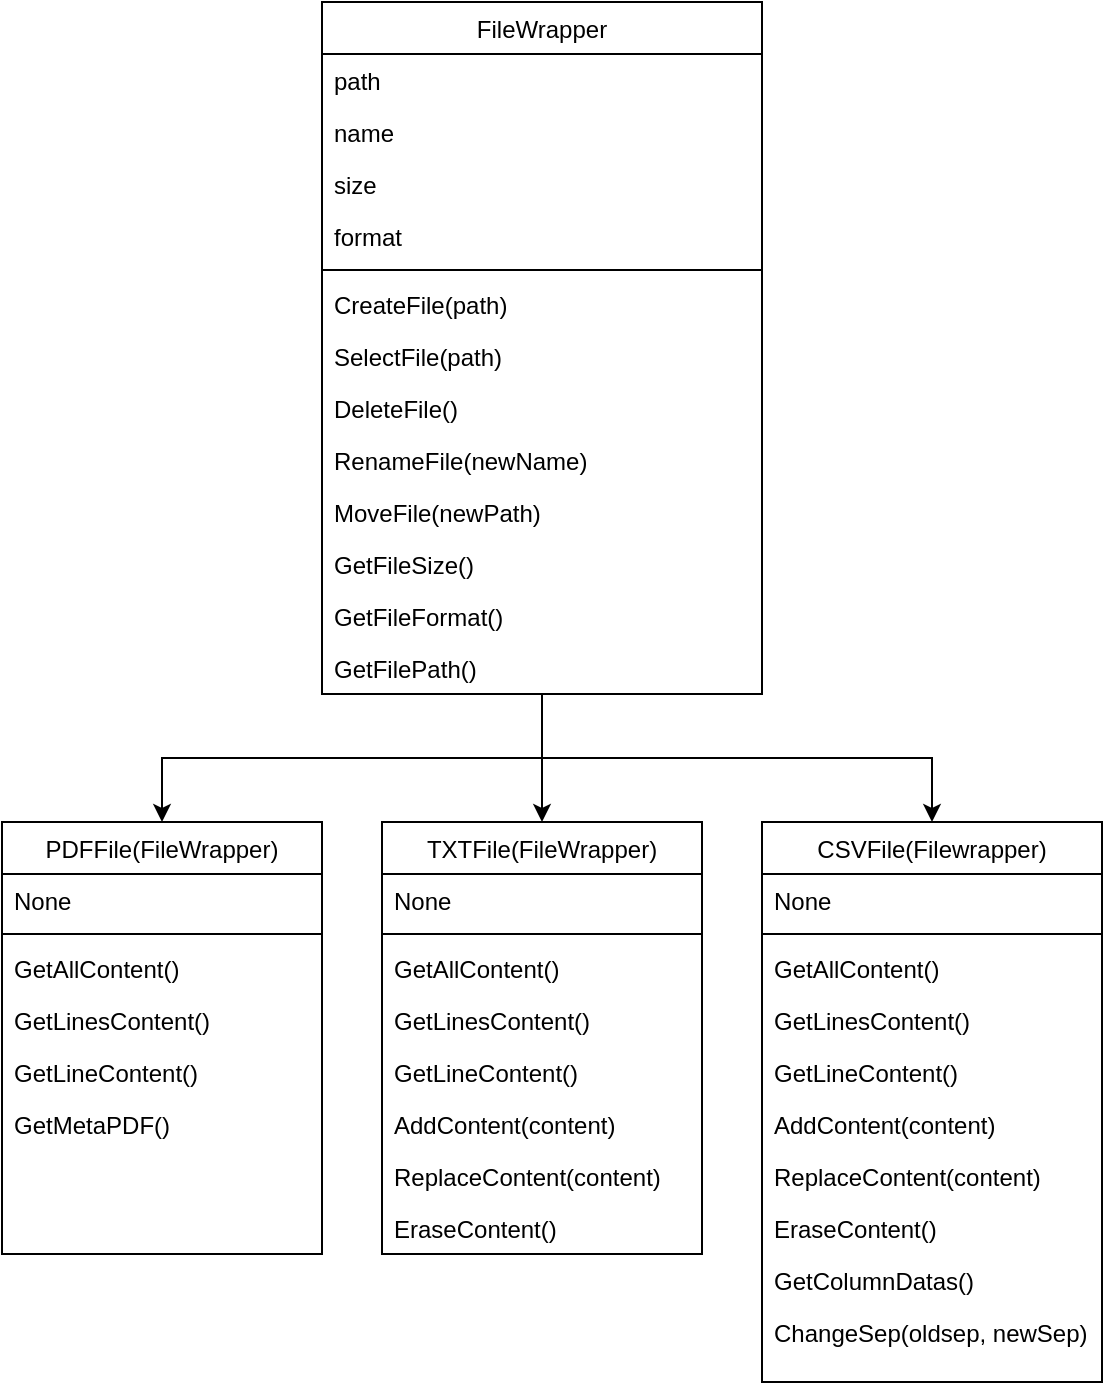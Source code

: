 <mxfile version="20.6.0" type="device"><diagram id="C5RBs43oDa-KdzZeNtuy" name="Page-1"><mxGraphModel dx="2858" dy="2172" grid="1" gridSize="10" guides="1" tooltips="1" connect="1" arrows="1" fold="1" page="1" pageScale="1" pageWidth="827" pageHeight="1169" math="0" shadow="0"><root><mxCell id="WIyWlLk6GJQsqaUBKTNV-0"/><mxCell id="WIyWlLk6GJQsqaUBKTNV-1" parent="WIyWlLk6GJQsqaUBKTNV-0"/><mxCell id="eZIReCkeMLkMyRkRycrE-45" value="" style="edgeStyle=orthogonalEdgeStyle;rounded=0;orthogonalLoop=1;jettySize=auto;html=1;entryX=0.5;entryY=0;entryDx=0;entryDy=0;" edge="1" parent="WIyWlLk6GJQsqaUBKTNV-1" source="JMtDzeaHdEncIlvbiHia-33" target="JMtDzeaHdEncIlvbiHia-71"><mxGeometry relative="1" as="geometry"/></mxCell><mxCell id="JMtDzeaHdEncIlvbiHia-33" value="FileWrapper" style="swimlane;fontStyle=0;align=center;verticalAlign=top;childLayout=stackLayout;horizontal=1;startSize=26;horizontalStack=0;resizeParent=1;resizeLast=0;collapsible=1;marginBottom=0;rounded=0;shadow=0;strokeWidth=1;" parent="WIyWlLk6GJQsqaUBKTNV-1" vertex="1"><mxGeometry x="-90" y="-30" width="220" height="346" as="geometry"><mxRectangle x="550" y="140" width="160" height="26" as="alternateBounds"/></mxGeometry></mxCell><mxCell id="JMtDzeaHdEncIlvbiHia-34" value="path" style="text;align=left;verticalAlign=top;spacingLeft=4;spacingRight=4;overflow=hidden;rotatable=0;points=[[0,0.5],[1,0.5]];portConstraint=eastwest;" parent="JMtDzeaHdEncIlvbiHia-33" vertex="1"><mxGeometry y="26" width="220" height="26" as="geometry"/></mxCell><mxCell id="eZIReCkeMLkMyRkRycrE-24" value="name" style="text;align=left;verticalAlign=top;spacingLeft=4;spacingRight=4;overflow=hidden;rotatable=0;points=[[0,0.5],[1,0.5]];portConstraint=eastwest;" vertex="1" parent="JMtDzeaHdEncIlvbiHia-33"><mxGeometry y="52" width="220" height="26" as="geometry"/></mxCell><mxCell id="eZIReCkeMLkMyRkRycrE-25" value="size" style="text;align=left;verticalAlign=top;spacingLeft=4;spacingRight=4;overflow=hidden;rotatable=0;points=[[0,0.5],[1,0.5]];portConstraint=eastwest;" vertex="1" parent="JMtDzeaHdEncIlvbiHia-33"><mxGeometry y="78" width="220" height="26" as="geometry"/></mxCell><mxCell id="eZIReCkeMLkMyRkRycrE-26" value="format" style="text;align=left;verticalAlign=top;spacingLeft=4;spacingRight=4;overflow=hidden;rotatable=0;points=[[0,0.5],[1,0.5]];portConstraint=eastwest;" vertex="1" parent="JMtDzeaHdEncIlvbiHia-33"><mxGeometry y="104" width="220" height="26" as="geometry"/></mxCell><mxCell id="JMtDzeaHdEncIlvbiHia-39" value="" style="line;html=1;strokeWidth=1;align=left;verticalAlign=middle;spacingTop=-1;spacingLeft=3;spacingRight=3;rotatable=0;labelPosition=right;points=[];portConstraint=eastwest;" parent="JMtDzeaHdEncIlvbiHia-33" vertex="1"><mxGeometry y="130" width="220" height="8" as="geometry"/></mxCell><mxCell id="JMtDzeaHdEncIlvbiHia-40" value="CreateFile(path)&#10;" style="text;align=left;verticalAlign=top;spacingLeft=4;spacingRight=4;overflow=hidden;rotatable=0;points=[[0,0.5],[1,0.5]];portConstraint=eastwest;" parent="JMtDzeaHdEncIlvbiHia-33" vertex="1"><mxGeometry y="138" width="220" height="26" as="geometry"/></mxCell><mxCell id="JMtDzeaHdEncIlvbiHia-41" value="SelectFile(path)" style="text;align=left;verticalAlign=top;spacingLeft=4;spacingRight=4;overflow=hidden;rotatable=0;points=[[0,0.5],[1,0.5]];portConstraint=eastwest;" parent="JMtDzeaHdEncIlvbiHia-33" vertex="1"><mxGeometry y="164" width="220" height="26" as="geometry"/></mxCell><mxCell id="eZIReCkeMLkMyRkRycrE-18" value="DeleteFile()" style="text;align=left;verticalAlign=top;spacingLeft=4;spacingRight=4;overflow=hidden;rotatable=0;points=[[0,0.5],[1,0.5]];portConstraint=eastwest;" vertex="1" parent="JMtDzeaHdEncIlvbiHia-33"><mxGeometry y="190" width="220" height="26" as="geometry"/></mxCell><mxCell id="eZIReCkeMLkMyRkRycrE-19" value="RenameFile(newName)" style="text;align=left;verticalAlign=top;spacingLeft=4;spacingRight=4;overflow=hidden;rotatable=0;points=[[0,0.5],[1,0.5]];portConstraint=eastwest;" vertex="1" parent="JMtDzeaHdEncIlvbiHia-33"><mxGeometry y="216" width="220" height="26" as="geometry"/></mxCell><mxCell id="eZIReCkeMLkMyRkRycrE-20" value="MoveFile(newPath)" style="text;align=left;verticalAlign=top;spacingLeft=4;spacingRight=4;overflow=hidden;rotatable=0;points=[[0,0.5],[1,0.5]];portConstraint=eastwest;" vertex="1" parent="JMtDzeaHdEncIlvbiHia-33"><mxGeometry y="242" width="220" height="26" as="geometry"/></mxCell><mxCell id="eZIReCkeMLkMyRkRycrE-21" value="GetFileSize()" style="text;align=left;verticalAlign=top;spacingLeft=4;spacingRight=4;overflow=hidden;rotatable=0;points=[[0,0.5],[1,0.5]];portConstraint=eastwest;" vertex="1" parent="JMtDzeaHdEncIlvbiHia-33"><mxGeometry y="268" width="220" height="26" as="geometry"/></mxCell><mxCell id="eZIReCkeMLkMyRkRycrE-22" value="GetFileFormat()" style="text;align=left;verticalAlign=top;spacingLeft=4;spacingRight=4;overflow=hidden;rotatable=0;points=[[0,0.5],[1,0.5]];portConstraint=eastwest;" vertex="1" parent="JMtDzeaHdEncIlvbiHia-33"><mxGeometry y="294" width="220" height="26" as="geometry"/></mxCell><mxCell id="eZIReCkeMLkMyRkRycrE-23" value="GetFilePath()" style="text;align=left;verticalAlign=top;spacingLeft=4;spacingRight=4;overflow=hidden;rotatable=0;points=[[0,0.5],[1,0.5]];portConstraint=eastwest;" vertex="1" parent="JMtDzeaHdEncIlvbiHia-33"><mxGeometry y="320" width="220" height="26" as="geometry"/></mxCell><mxCell id="JMtDzeaHdEncIlvbiHia-51" value="CSVFile(Filewrapper)" style="swimlane;fontStyle=0;align=center;verticalAlign=top;childLayout=stackLayout;horizontal=1;startSize=26;horizontalStack=0;resizeParent=1;resizeLast=0;collapsible=1;marginBottom=0;rounded=0;shadow=0;strokeWidth=1;" parent="WIyWlLk6GJQsqaUBKTNV-1" vertex="1"><mxGeometry x="130" y="380" width="170" height="280" as="geometry"><mxRectangle x="550" y="140" width="160" height="26" as="alternateBounds"/></mxGeometry></mxCell><mxCell id="JMtDzeaHdEncIlvbiHia-55" value="None" style="text;align=left;verticalAlign=top;spacingLeft=4;spacingRight=4;overflow=hidden;rotatable=0;points=[[0,0.5],[1,0.5]];portConstraint=eastwest;rounded=0;shadow=0;html=0;" parent="JMtDzeaHdEncIlvbiHia-51" vertex="1"><mxGeometry y="26" width="170" height="26" as="geometry"/></mxCell><mxCell id="JMtDzeaHdEncIlvbiHia-57" value="" style="line;html=1;strokeWidth=1;align=left;verticalAlign=middle;spacingTop=-1;spacingLeft=3;spacingRight=3;rotatable=0;labelPosition=right;points=[];portConstraint=eastwest;" parent="JMtDzeaHdEncIlvbiHia-51" vertex="1"><mxGeometry y="52" width="170" height="8" as="geometry"/></mxCell><mxCell id="eZIReCkeMLkMyRkRycrE-36" value="GetAllContent()" style="text;align=left;verticalAlign=top;spacingLeft=4;spacingRight=4;overflow=hidden;rotatable=0;points=[[0,0.5],[1,0.5]];portConstraint=eastwest;" vertex="1" parent="JMtDzeaHdEncIlvbiHia-51"><mxGeometry y="60" width="170" height="26" as="geometry"/></mxCell><mxCell id="eZIReCkeMLkMyRkRycrE-37" value="GetLinesContent()" style="text;align=left;verticalAlign=top;spacingLeft=4;spacingRight=4;overflow=hidden;rotatable=0;points=[[0,0.5],[1,0.5]];portConstraint=eastwest;" vertex="1" parent="JMtDzeaHdEncIlvbiHia-51"><mxGeometry y="86" width="170" height="26" as="geometry"/></mxCell><mxCell id="eZIReCkeMLkMyRkRycrE-38" value="GetLineContent()" style="text;align=left;verticalAlign=top;spacingLeft=4;spacingRight=4;overflow=hidden;rotatable=0;points=[[0,0.5],[1,0.5]];portConstraint=eastwest;" vertex="1" parent="JMtDzeaHdEncIlvbiHia-51"><mxGeometry y="112" width="170" height="26" as="geometry"/></mxCell><mxCell id="eZIReCkeMLkMyRkRycrE-39" value="AddContent(content)" style="text;align=left;verticalAlign=top;spacingLeft=4;spacingRight=4;overflow=hidden;rotatable=0;points=[[0,0.5],[1,0.5]];portConstraint=eastwest;" vertex="1" parent="JMtDzeaHdEncIlvbiHia-51"><mxGeometry y="138" width="170" height="26" as="geometry"/></mxCell><mxCell id="eZIReCkeMLkMyRkRycrE-40" value="ReplaceContent(content)" style="text;align=left;verticalAlign=top;spacingLeft=4;spacingRight=4;overflow=hidden;rotatable=0;points=[[0,0.5],[1,0.5]];portConstraint=eastwest;" vertex="1" parent="JMtDzeaHdEncIlvbiHia-51"><mxGeometry y="164" width="170" height="26" as="geometry"/></mxCell><mxCell id="eZIReCkeMLkMyRkRycrE-41" value="EraseContent()" style="text;align=left;verticalAlign=top;spacingLeft=4;spacingRight=4;overflow=hidden;rotatable=0;points=[[0,0.5],[1,0.5]];portConstraint=eastwest;" vertex="1" parent="JMtDzeaHdEncIlvbiHia-51"><mxGeometry y="190" width="170" height="26" as="geometry"/></mxCell><mxCell id="eZIReCkeMLkMyRkRycrE-42" value="GetColumnDatas()" style="text;align=left;verticalAlign=top;spacingLeft=4;spacingRight=4;overflow=hidden;rotatable=0;points=[[0,0.5],[1,0.5]];portConstraint=eastwest;" vertex="1" parent="JMtDzeaHdEncIlvbiHia-51"><mxGeometry y="216" width="170" height="26" as="geometry"/></mxCell><mxCell id="eZIReCkeMLkMyRkRycrE-43" value="ChangeSep(oldsep, newSep)" style="text;align=left;verticalAlign=top;spacingLeft=4;spacingRight=4;overflow=hidden;rotatable=0;points=[[0,0.5],[1,0.5]];portConstraint=eastwest;" vertex="1" parent="JMtDzeaHdEncIlvbiHia-51"><mxGeometry y="242" width="170" height="26" as="geometry"/></mxCell><mxCell id="JMtDzeaHdEncIlvbiHia-71" value="TXTFile(FileWrapper)" style="swimlane;fontStyle=0;align=center;verticalAlign=top;childLayout=stackLayout;horizontal=1;startSize=26;horizontalStack=0;resizeParent=1;resizeLast=0;collapsible=1;marginBottom=0;rounded=0;shadow=0;strokeWidth=1;" parent="WIyWlLk6GJQsqaUBKTNV-1" vertex="1"><mxGeometry x="-60" y="380" width="160" height="216" as="geometry"><mxRectangle x="550" y="140" width="160" height="26" as="alternateBounds"/></mxGeometry></mxCell><mxCell id="JMtDzeaHdEncIlvbiHia-76" value="None" style="text;align=left;verticalAlign=top;spacingLeft=4;spacingRight=4;overflow=hidden;rotatable=0;points=[[0,0.5],[1,0.5]];portConstraint=eastwest;rounded=0;shadow=0;html=0;" parent="JMtDzeaHdEncIlvbiHia-71" vertex="1"><mxGeometry y="26" width="160" height="26" as="geometry"/></mxCell><mxCell id="JMtDzeaHdEncIlvbiHia-77" value="" style="line;html=1;strokeWidth=1;align=left;verticalAlign=middle;spacingTop=-1;spacingLeft=3;spacingRight=3;rotatable=0;labelPosition=right;points=[];portConstraint=eastwest;" parent="JMtDzeaHdEncIlvbiHia-71" vertex="1"><mxGeometry y="52" width="160" height="8" as="geometry"/></mxCell><mxCell id="eZIReCkeMLkMyRkRycrE-30" value="GetAllContent()" style="text;align=left;verticalAlign=top;spacingLeft=4;spacingRight=4;overflow=hidden;rotatable=0;points=[[0,0.5],[1,0.5]];portConstraint=eastwest;" vertex="1" parent="JMtDzeaHdEncIlvbiHia-71"><mxGeometry y="60" width="160" height="26" as="geometry"/></mxCell><mxCell id="eZIReCkeMLkMyRkRycrE-31" value="GetLinesContent()" style="text;align=left;verticalAlign=top;spacingLeft=4;spacingRight=4;overflow=hidden;rotatable=0;points=[[0,0.5],[1,0.5]];portConstraint=eastwest;" vertex="1" parent="JMtDzeaHdEncIlvbiHia-71"><mxGeometry y="86" width="160" height="26" as="geometry"/></mxCell><mxCell id="eZIReCkeMLkMyRkRycrE-32" value="GetLineContent()" style="text;align=left;verticalAlign=top;spacingLeft=4;spacingRight=4;overflow=hidden;rotatable=0;points=[[0,0.5],[1,0.5]];portConstraint=eastwest;" vertex="1" parent="JMtDzeaHdEncIlvbiHia-71"><mxGeometry y="112" width="160" height="26" as="geometry"/></mxCell><mxCell id="eZIReCkeMLkMyRkRycrE-33" value="AddContent(content)" style="text;align=left;verticalAlign=top;spacingLeft=4;spacingRight=4;overflow=hidden;rotatable=0;points=[[0,0.5],[1,0.5]];portConstraint=eastwest;" vertex="1" parent="JMtDzeaHdEncIlvbiHia-71"><mxGeometry y="138" width="160" height="26" as="geometry"/></mxCell><mxCell id="eZIReCkeMLkMyRkRycrE-34" value="ReplaceContent(content)" style="text;align=left;verticalAlign=top;spacingLeft=4;spacingRight=4;overflow=hidden;rotatable=0;points=[[0,0.5],[1,0.5]];portConstraint=eastwest;" vertex="1" parent="JMtDzeaHdEncIlvbiHia-71"><mxGeometry y="164" width="160" height="26" as="geometry"/></mxCell><mxCell id="eZIReCkeMLkMyRkRycrE-35" value="EraseContent()" style="text;align=left;verticalAlign=top;spacingLeft=4;spacingRight=4;overflow=hidden;rotatable=0;points=[[0,0.5],[1,0.5]];portConstraint=eastwest;" vertex="1" parent="JMtDzeaHdEncIlvbiHia-71"><mxGeometry y="190" width="160" height="26" as="geometry"/></mxCell><mxCell id="eZIReCkeMLkMyRkRycrE-0" value="PDFFile(FileWrapper)" style="swimlane;fontStyle=0;align=center;verticalAlign=top;childLayout=stackLayout;horizontal=1;startSize=26;horizontalStack=0;resizeParent=1;resizeLast=0;collapsible=1;marginBottom=0;rounded=0;shadow=0;strokeWidth=1;" vertex="1" parent="WIyWlLk6GJQsqaUBKTNV-1"><mxGeometry x="-250" y="380" width="160" height="216" as="geometry"><mxRectangle x="550" y="140" width="160" height="26" as="alternateBounds"/></mxGeometry></mxCell><mxCell id="eZIReCkeMLkMyRkRycrE-5" value="None" style="text;align=left;verticalAlign=top;spacingLeft=4;spacingRight=4;overflow=hidden;rotatable=0;points=[[0,0.5],[1,0.5]];portConstraint=eastwest;rounded=0;shadow=0;html=0;" vertex="1" parent="eZIReCkeMLkMyRkRycrE-0"><mxGeometry y="26" width="160" height="26" as="geometry"/></mxCell><mxCell id="eZIReCkeMLkMyRkRycrE-6" value="" style="line;html=1;strokeWidth=1;align=left;verticalAlign=middle;spacingTop=-1;spacingLeft=3;spacingRight=3;rotatable=0;labelPosition=right;points=[];portConstraint=eastwest;" vertex="1" parent="eZIReCkeMLkMyRkRycrE-0"><mxGeometry y="52" width="160" height="8" as="geometry"/></mxCell><mxCell id="eZIReCkeMLkMyRkRycrE-7" value="GetAllContent()" style="text;align=left;verticalAlign=top;spacingLeft=4;spacingRight=4;overflow=hidden;rotatable=0;points=[[0,0.5],[1,0.5]];portConstraint=eastwest;" vertex="1" parent="eZIReCkeMLkMyRkRycrE-0"><mxGeometry y="60" width="160" height="26" as="geometry"/></mxCell><mxCell id="eZIReCkeMLkMyRkRycrE-8" value="GetLinesContent()" style="text;align=left;verticalAlign=top;spacingLeft=4;spacingRight=4;overflow=hidden;rotatable=0;points=[[0,0.5],[1,0.5]];portConstraint=eastwest;" vertex="1" parent="eZIReCkeMLkMyRkRycrE-0"><mxGeometry y="86" width="160" height="26" as="geometry"/></mxCell><mxCell id="eZIReCkeMLkMyRkRycrE-28" value="GetLineContent()" style="text;align=left;verticalAlign=top;spacingLeft=4;spacingRight=4;overflow=hidden;rotatable=0;points=[[0,0.5],[1,0.5]];portConstraint=eastwest;" vertex="1" parent="eZIReCkeMLkMyRkRycrE-0"><mxGeometry y="112" width="160" height="26" as="geometry"/></mxCell><mxCell id="eZIReCkeMLkMyRkRycrE-29" value="GetMetaPDF()" style="text;align=left;verticalAlign=top;spacingLeft=4;spacingRight=4;overflow=hidden;rotatable=0;points=[[0,0.5],[1,0.5]];portConstraint=eastwest;" vertex="1" parent="eZIReCkeMLkMyRkRycrE-0"><mxGeometry y="138" width="160" height="26" as="geometry"/></mxCell><mxCell id="eZIReCkeMLkMyRkRycrE-46" value="" style="edgeStyle=orthogonalEdgeStyle;rounded=0;orthogonalLoop=1;jettySize=auto;html=1;entryX=0.5;entryY=0;entryDx=0;entryDy=0;exitX=0.5;exitY=1;exitDx=0;exitDy=0;" edge="1" parent="WIyWlLk6GJQsqaUBKTNV-1" source="JMtDzeaHdEncIlvbiHia-33" target="JMtDzeaHdEncIlvbiHia-51"><mxGeometry relative="1" as="geometry"><mxPoint x="50" y="320" as="sourcePoint"/><mxPoint x="30" y="390" as="targetPoint"/></mxGeometry></mxCell><mxCell id="eZIReCkeMLkMyRkRycrE-48" value="" style="edgeStyle=orthogonalEdgeStyle;rounded=0;orthogonalLoop=1;jettySize=auto;html=1;entryX=0.5;entryY=0;entryDx=0;entryDy=0;exitX=0.5;exitY=1;exitDx=0;exitDy=0;" edge="1" parent="WIyWlLk6GJQsqaUBKTNV-1" source="JMtDzeaHdEncIlvbiHia-33" target="eZIReCkeMLkMyRkRycrE-0"><mxGeometry relative="1" as="geometry"><mxPoint x="40" y="336" as="sourcePoint"/><mxPoint x="40" y="400" as="targetPoint"/></mxGeometry></mxCell></root></mxGraphModel></diagram></mxfile>